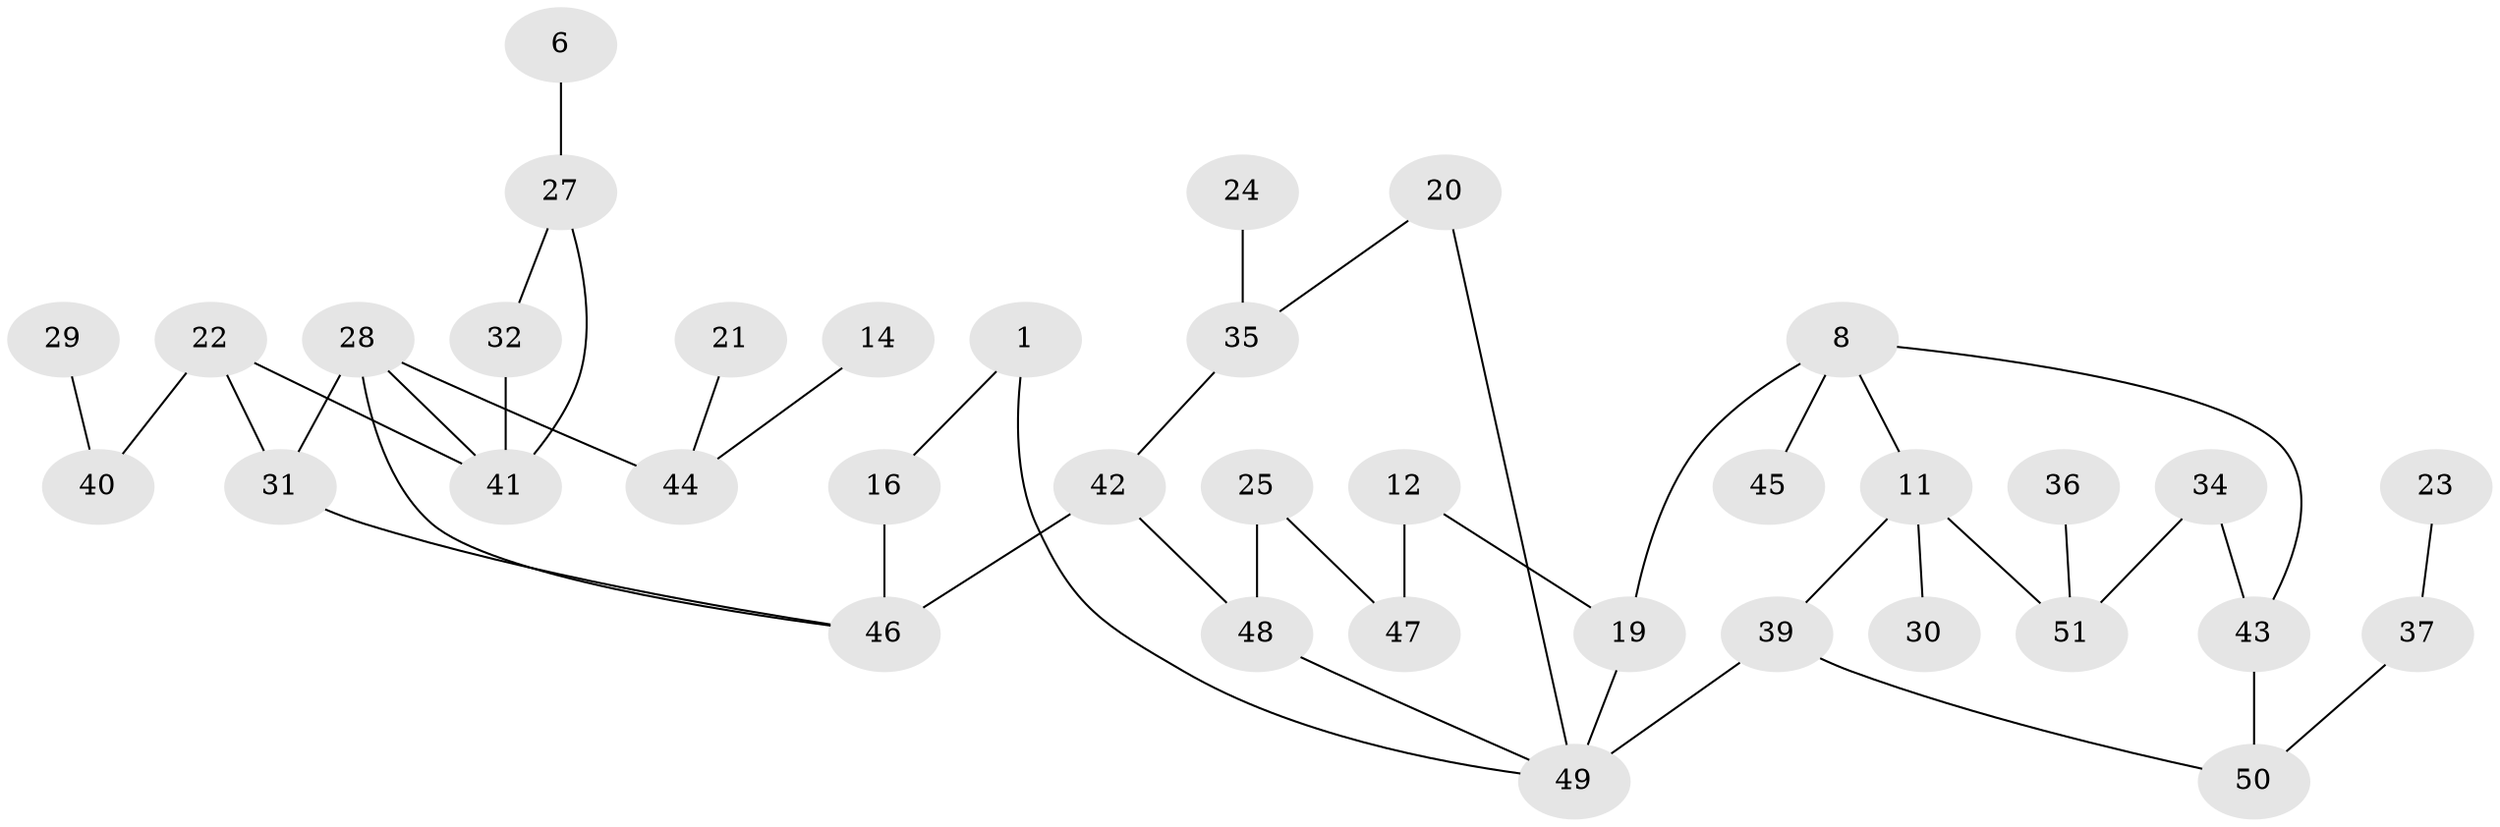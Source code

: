 // original degree distribution, {2: 0.22549019607843138, 4: 0.13725490196078433, 1: 0.28431372549019607, 3: 0.21568627450980393, 0: 0.11764705882352941, 5: 0.00980392156862745, 6: 0.00980392156862745}
// Generated by graph-tools (version 1.1) at 2025/35/03/04/25 23:35:47]
// undirected, 37 vertices, 45 edges
graph export_dot {
  node [color=gray90,style=filled];
  1;
  6;
  8;
  11;
  12;
  14;
  16;
  19;
  20;
  21;
  22;
  23;
  24;
  25;
  27;
  28;
  29;
  30;
  31;
  32;
  34;
  35;
  36;
  37;
  39;
  40;
  41;
  42;
  43;
  44;
  45;
  46;
  47;
  48;
  49;
  50;
  51;
  1 -- 16 [weight=1.0];
  1 -- 49 [weight=1.0];
  6 -- 27 [weight=1.0];
  8 -- 11 [weight=1.0];
  8 -- 19 [weight=1.0];
  8 -- 43 [weight=1.0];
  8 -- 45 [weight=1.0];
  11 -- 30 [weight=1.0];
  11 -- 39 [weight=1.0];
  11 -- 51 [weight=1.0];
  12 -- 19 [weight=1.0];
  12 -- 47 [weight=1.0];
  14 -- 44 [weight=1.0];
  16 -- 46 [weight=1.0];
  19 -- 49 [weight=1.0];
  20 -- 35 [weight=1.0];
  20 -- 49 [weight=1.0];
  21 -- 44 [weight=1.0];
  22 -- 31 [weight=1.0];
  22 -- 40 [weight=1.0];
  22 -- 41 [weight=1.0];
  23 -- 37 [weight=1.0];
  24 -- 35 [weight=1.0];
  25 -- 47 [weight=1.0];
  25 -- 48 [weight=1.0];
  27 -- 32 [weight=1.0];
  27 -- 41 [weight=1.0];
  28 -- 31 [weight=1.0];
  28 -- 41 [weight=1.0];
  28 -- 44 [weight=2.0];
  28 -- 46 [weight=1.0];
  29 -- 40 [weight=1.0];
  31 -- 46 [weight=1.0];
  32 -- 41 [weight=3.0];
  34 -- 43 [weight=1.0];
  34 -- 51 [weight=1.0];
  35 -- 42 [weight=1.0];
  36 -- 51 [weight=2.0];
  37 -- 50 [weight=1.0];
  39 -- 49 [weight=2.0];
  39 -- 50 [weight=1.0];
  42 -- 46 [weight=2.0];
  42 -- 48 [weight=1.0];
  43 -- 50 [weight=1.0];
  48 -- 49 [weight=1.0];
}
